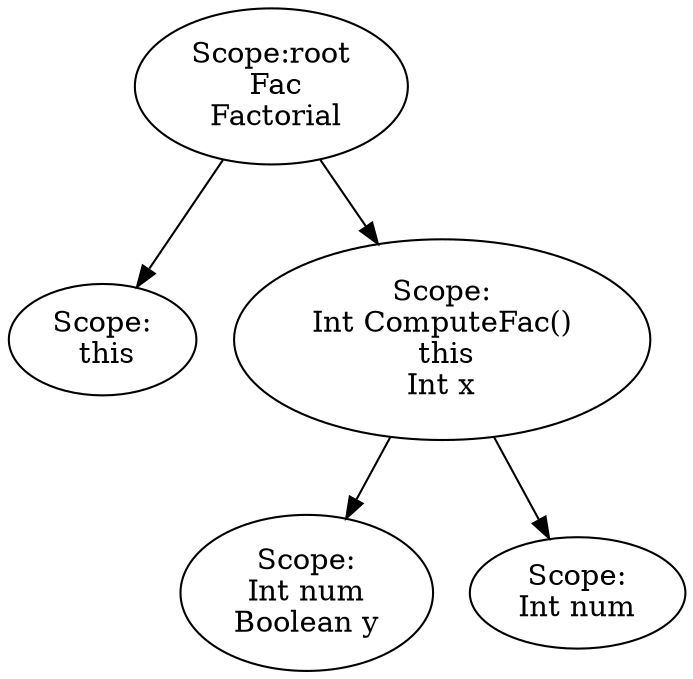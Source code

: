 digraph {
n0 [label="Scope:root
 Fac
 Factorial
"];
n1 [label="Scope:
 this
"];
n0 -> n1
n2 [label="Scope:
Int ComputeFac()
 this
Int x
"];
n3 [label="Scope:
Int num
Boolean y
"];
n2 -> n3
n4 [label="Scope:
Int num
"];
n2 -> n4
n0 -> n2
}
